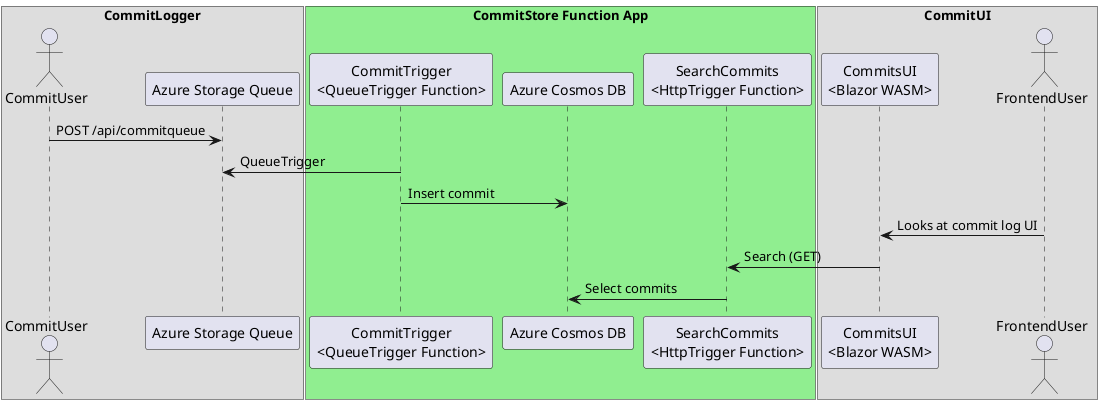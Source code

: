 @startuml big_picture_diagram

box "CommitLogger"
Actor "CommitUser" as U
Participant "Azure Storage Queue" as Q
end box

box "CommitStore Function App" #LightGreen
Participant "CommitTrigger\n<QueueTrigger Function>" as commitTrigger
Participant "Azure Cosmos DB" as Db
Participant "SearchCommits\n<HttpTrigger Function>" as searchFunc
end box

box "CommitUI"
Participant "CommitsUI\n<Blazor WASM>" as W
Actor "FrontendUser" as FU
end box
U -> Q: POST /api/commitqueue
commitTrigger -> Q: QueueTrigger
commitTrigger -> Db : Insert commit
FU -> W: Looks at commit log UI
W -> searchFunc : Search (GET)
searchFunc -> Db : Select commits

@enduml

